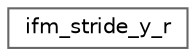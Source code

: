 digraph "Graphical Class Hierarchy"
{
 // LATEX_PDF_SIZE
  bgcolor="transparent";
  edge [fontname=Helvetica,fontsize=10,labelfontname=Helvetica,labelfontsize=10];
  node [fontname=Helvetica,fontsize=10,shape=box,height=0.2,width=0.4];
  rankdir="LR";
  Node0 [id="Node000000",label="ifm_stride_y_r",height=0.2,width=0.4,color="grey40", fillcolor="white", style="filled",URL="$structifm__stride__y__r.html",tooltip=" "];
}
